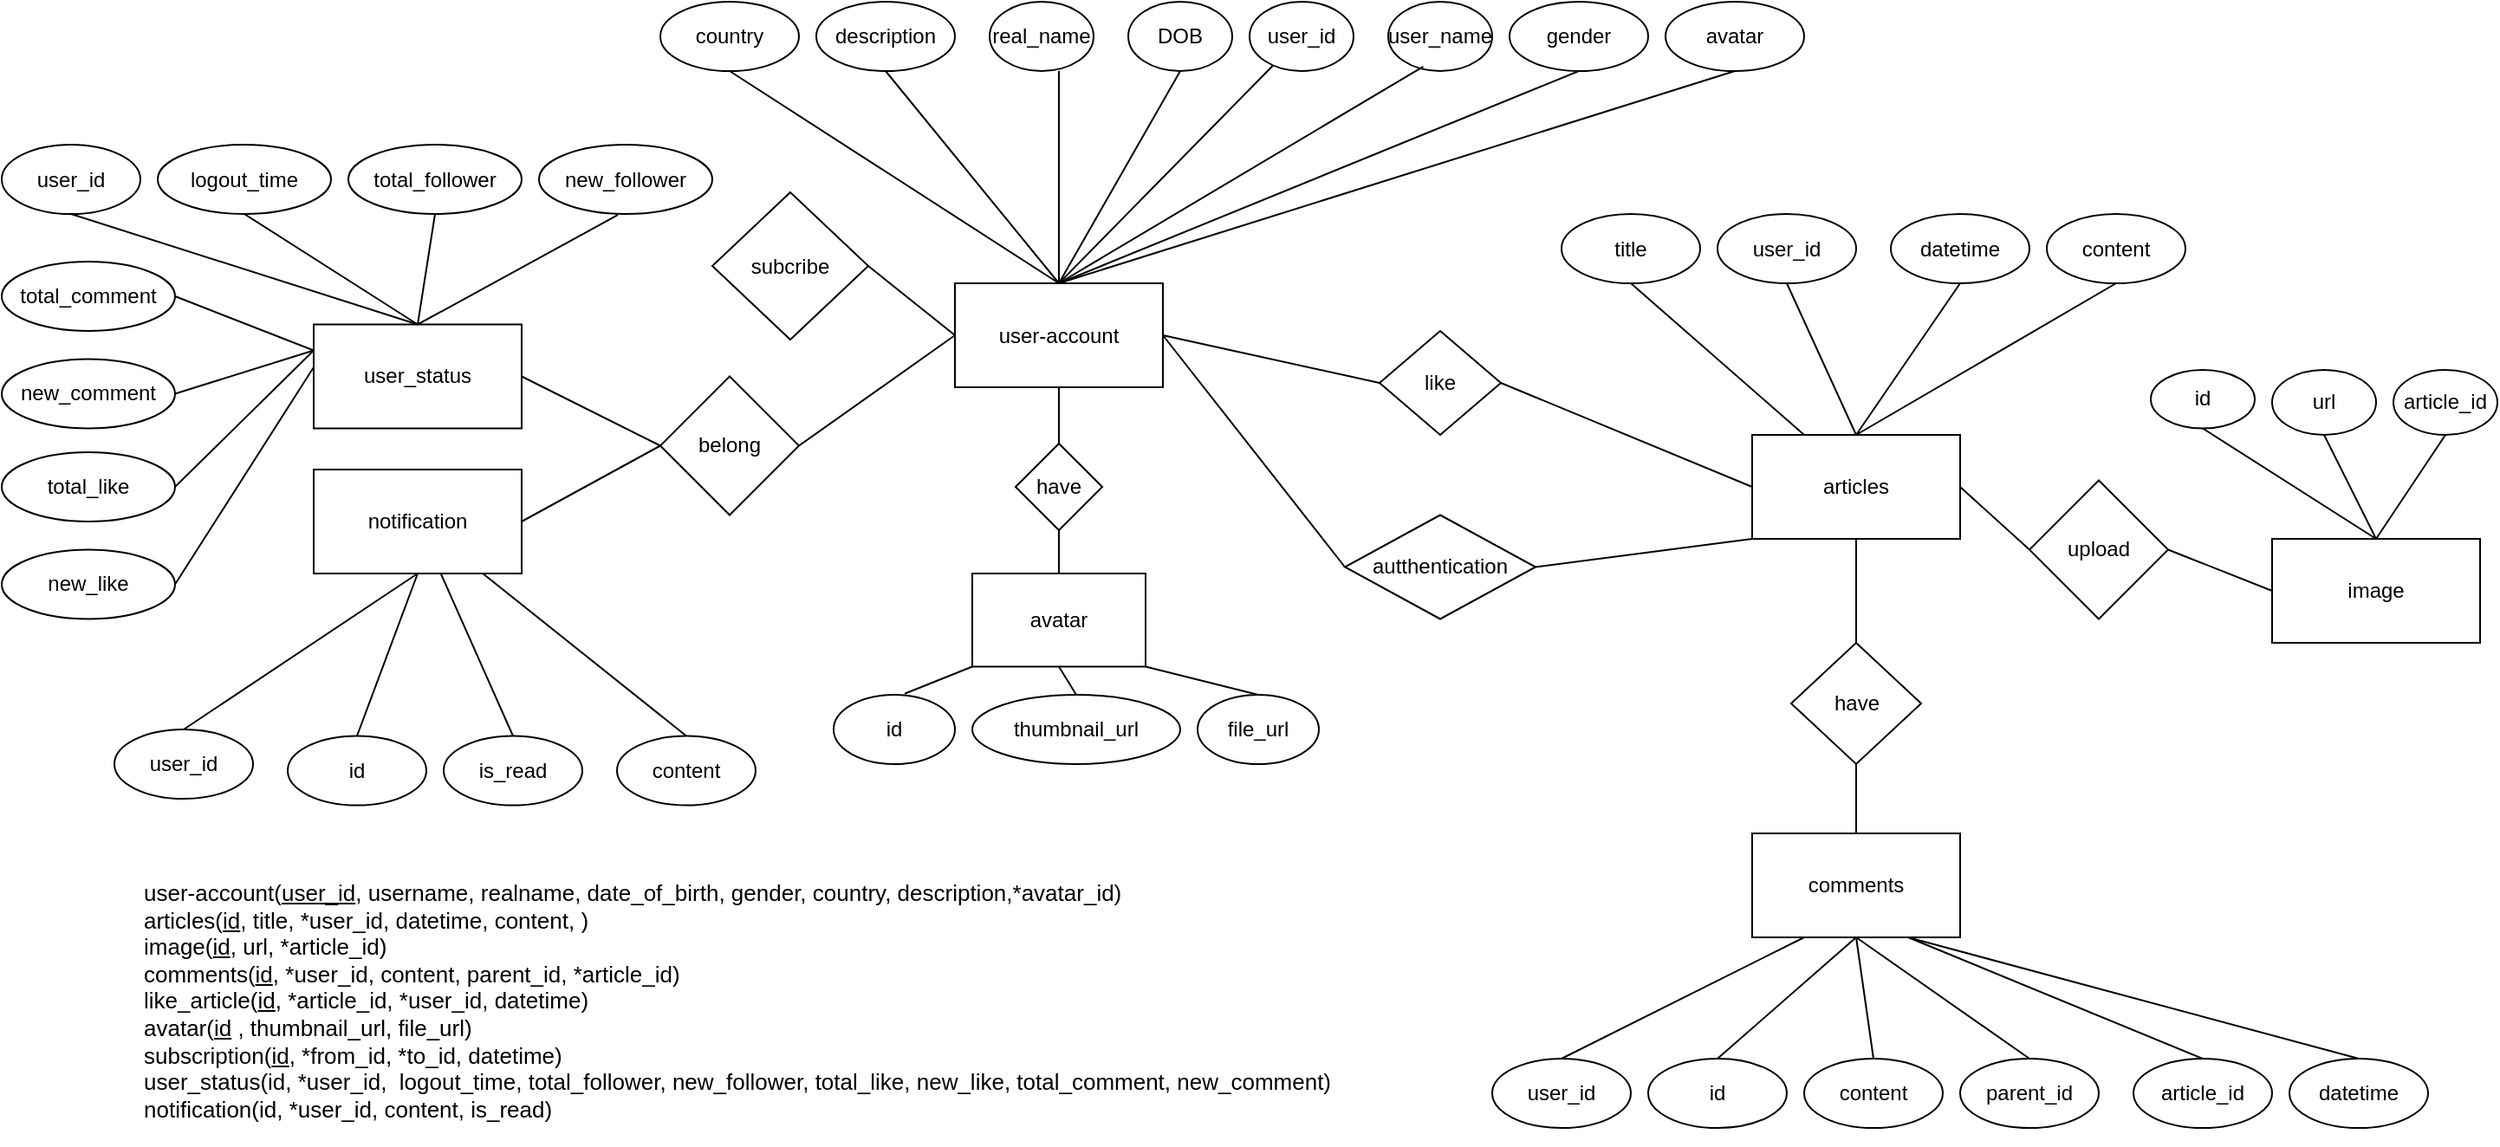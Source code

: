 <mxfile version="21.3.2" type="device">
  <diagram name="Page-1" id="0xKSVmT8kJ-WcCQ-UyZ9">
    <mxGraphModel dx="2726" dy="1851" grid="1" gridSize="10" guides="1" tooltips="1" connect="1" arrows="1" fold="1" page="1" pageScale="1" pageWidth="1654" pageHeight="1169" math="0" shadow="0">
      <root>
        <mxCell id="0" />
        <mxCell id="1" parent="0" />
        <mxCell id="TzrkCh8ZiiolHPbIftcg-1" value="user-account" style="rounded=0;whiteSpace=wrap;html=1;" parent="1" vertex="1">
          <mxGeometry x="657" y="412.5" width="120" height="60" as="geometry" />
        </mxCell>
        <mxCell id="TzrkCh8ZiiolHPbIftcg-2" value="" style="endArrow=none;html=1;rounded=0;exitX=0.5;exitY=0;exitDx=0;exitDy=0;" parent="1" source="TzrkCh8ZiiolHPbIftcg-1" target="TzrkCh8ZiiolHPbIftcg-3" edge="1">
          <mxGeometry width="50" height="50" relative="1" as="geometry">
            <mxPoint x="727" y="410" as="sourcePoint" />
            <mxPoint x="937" y="310" as="targetPoint" />
          </mxGeometry>
        </mxCell>
        <mxCell id="TzrkCh8ZiiolHPbIftcg-3" value="user_id" style="ellipse;whiteSpace=wrap;html=1;" parent="1" vertex="1">
          <mxGeometry x="827" y="250" width="60" height="40" as="geometry" />
        </mxCell>
        <mxCell id="TzrkCh8ZiiolHPbIftcg-4" value="user_name" style="ellipse;whiteSpace=wrap;html=1;" parent="1" vertex="1">
          <mxGeometry x="907" y="250" width="60" height="40" as="geometry" />
        </mxCell>
        <mxCell id="TzrkCh8ZiiolHPbIftcg-5" value="" style="endArrow=none;html=1;rounded=0;entryX=0.337;entryY=0.935;entryDx=0;entryDy=0;entryPerimeter=0;exitX=0.5;exitY=0;exitDx=0;exitDy=0;" parent="1" source="TzrkCh8ZiiolHPbIftcg-1" target="TzrkCh8ZiiolHPbIftcg-4" edge="1">
          <mxGeometry width="50" height="50" relative="1" as="geometry">
            <mxPoint x="887" y="360" as="sourcePoint" />
            <mxPoint x="897" y="450" as="targetPoint" />
            <Array as="points" />
          </mxGeometry>
        </mxCell>
        <mxCell id="TzrkCh8ZiiolHPbIftcg-7" value="articles" style="rounded=0;whiteSpace=wrap;html=1;" parent="1" vertex="1">
          <mxGeometry x="1117" y="500" width="120" height="60" as="geometry" />
        </mxCell>
        <mxCell id="TzrkCh8ZiiolHPbIftcg-8" value="comments" style="rounded=0;whiteSpace=wrap;html=1;" parent="1" vertex="1">
          <mxGeometry x="1117" y="730" width="120" height="60" as="geometry" />
        </mxCell>
        <mxCell id="TzrkCh8ZiiolHPbIftcg-12" value="like" style="rhombus;whiteSpace=wrap;html=1;" parent="1" vertex="1">
          <mxGeometry x="902" y="440" width="70" height="60" as="geometry" />
        </mxCell>
        <mxCell id="TzrkCh8ZiiolHPbIftcg-13" value="have" style="rhombus;whiteSpace=wrap;html=1;" parent="1" vertex="1">
          <mxGeometry x="1139.5" y="620" width="75" height="70" as="geometry" />
        </mxCell>
        <mxCell id="TzrkCh8ZiiolHPbIftcg-14" value="subcribe" style="rhombus;whiteSpace=wrap;html=1;" parent="1" vertex="1">
          <mxGeometry x="517" y="360" width="90" height="85" as="geometry" />
        </mxCell>
        <mxCell id="TzrkCh8ZiiolHPbIftcg-15" value="" style="endArrow=none;html=1;rounded=0;entryX=0;entryY=0.5;entryDx=0;entryDy=0;exitX=1;exitY=0.5;exitDx=0;exitDy=0;" parent="1" source="TzrkCh8ZiiolHPbIftcg-14" target="TzrkCh8ZiiolHPbIftcg-1" edge="1">
          <mxGeometry width="50" height="50" relative="1" as="geometry">
            <mxPoint x="847" y="500" as="sourcePoint" />
            <mxPoint x="897" y="450" as="targetPoint" />
          </mxGeometry>
        </mxCell>
        <mxCell id="TzrkCh8ZiiolHPbIftcg-16" value="" style="endArrow=none;html=1;rounded=0;entryX=1;entryY=0.5;entryDx=0;entryDy=0;exitX=0;exitY=0.5;exitDx=0;exitDy=0;" parent="1" source="TzrkCh8ZiiolHPbIftcg-12" target="TzrkCh8ZiiolHPbIftcg-1" edge="1">
          <mxGeometry width="50" height="50" relative="1" as="geometry">
            <mxPoint x="847" y="500" as="sourcePoint" />
            <mxPoint x="897" y="450" as="targetPoint" />
          </mxGeometry>
        </mxCell>
        <mxCell id="TzrkCh8ZiiolHPbIftcg-17" value="" style="endArrow=none;html=1;rounded=0;entryX=1;entryY=0.5;entryDx=0;entryDy=0;exitX=0;exitY=0.5;exitDx=0;exitDy=0;" parent="1" source="TzrkCh8ZiiolHPbIftcg-7" target="TzrkCh8ZiiolHPbIftcg-12" edge="1">
          <mxGeometry width="50" height="50" relative="1" as="geometry">
            <mxPoint x="847" y="500" as="sourcePoint" />
            <mxPoint x="897" y="450" as="targetPoint" />
          </mxGeometry>
        </mxCell>
        <mxCell id="TzrkCh8ZiiolHPbIftcg-18" value="" style="endArrow=none;html=1;rounded=0;entryX=0.5;entryY=0;entryDx=0;entryDy=0;exitX=0.5;exitY=1;exitDx=0;exitDy=0;" parent="1" source="TzrkCh8ZiiolHPbIftcg-7" target="TzrkCh8ZiiolHPbIftcg-13" edge="1">
          <mxGeometry width="50" height="50" relative="1" as="geometry">
            <mxPoint x="1187" y="440" as="sourcePoint" />
            <mxPoint x="1127" y="440" as="targetPoint" />
          </mxGeometry>
        </mxCell>
        <mxCell id="TzrkCh8ZiiolHPbIftcg-19" value="" style="endArrow=none;html=1;rounded=0;exitX=0.5;exitY=1;exitDx=0;exitDy=0;" parent="1" source="TzrkCh8ZiiolHPbIftcg-13" target="TzrkCh8ZiiolHPbIftcg-8" edge="1">
          <mxGeometry width="50" height="50" relative="1" as="geometry">
            <mxPoint x="1157" y="410" as="sourcePoint" />
            <mxPoint x="1097" y="410" as="targetPoint" />
          </mxGeometry>
        </mxCell>
        <mxCell id="TzrkCh8ZiiolHPbIftcg-20" value="autthentication" style="rhombus;whiteSpace=wrap;html=1;" parent="1" vertex="1">
          <mxGeometry x="882" y="546.25" width="110" height="60" as="geometry" />
        </mxCell>
        <mxCell id="TzrkCh8ZiiolHPbIftcg-21" value="" style="endArrow=none;html=1;rounded=0;entryX=1;entryY=0.5;entryDx=0;entryDy=0;exitX=0;exitY=0.5;exitDx=0;exitDy=0;" parent="1" source="TzrkCh8ZiiolHPbIftcg-20" target="TzrkCh8ZiiolHPbIftcg-1" edge="1">
          <mxGeometry width="50" height="50" relative="1" as="geometry">
            <mxPoint x="1007" y="480" as="sourcePoint" />
            <mxPoint x="947" y="420" as="targetPoint" />
          </mxGeometry>
        </mxCell>
        <mxCell id="TzrkCh8ZiiolHPbIftcg-22" value="" style="endArrow=none;html=1;rounded=0;entryX=1;entryY=0.5;entryDx=0;entryDy=0;exitX=0;exitY=1;exitDx=0;exitDy=0;" parent="1" source="TzrkCh8ZiiolHPbIftcg-7" target="TzrkCh8ZiiolHPbIftcg-20" edge="1">
          <mxGeometry width="50" height="50" relative="1" as="geometry">
            <mxPoint x="1137" y="410" as="sourcePoint" />
            <mxPoint x="1077" y="470" as="targetPoint" />
          </mxGeometry>
        </mxCell>
        <mxCell id="TzrkCh8ZiiolHPbIftcg-23" value="DOB" style="ellipse;whiteSpace=wrap;html=1;" parent="1" vertex="1">
          <mxGeometry x="757" y="250" width="60" height="40" as="geometry" />
        </mxCell>
        <mxCell id="TzrkCh8ZiiolHPbIftcg-24" value="" style="endArrow=none;html=1;rounded=0;entryX=0.5;entryY=1;entryDx=0;entryDy=0;exitX=0.5;exitY=0;exitDx=0;exitDy=0;" parent="1" source="TzrkCh8ZiiolHPbIftcg-1" target="TzrkCh8ZiiolHPbIftcg-23" edge="1">
          <mxGeometry width="50" height="50" relative="1" as="geometry">
            <mxPoint x="847" y="360" as="sourcePoint" />
            <mxPoint x="847" y="290" as="targetPoint" />
          </mxGeometry>
        </mxCell>
        <mxCell id="TzrkCh8ZiiolHPbIftcg-25" value="real_name" style="ellipse;whiteSpace=wrap;html=1;" parent="1" vertex="1">
          <mxGeometry x="677" y="250" width="60" height="40" as="geometry" />
        </mxCell>
        <mxCell id="TzrkCh8ZiiolHPbIftcg-26" value="description" style="ellipse;whiteSpace=wrap;html=1;" parent="1" vertex="1">
          <mxGeometry x="577" y="250" width="80" height="40" as="geometry" />
        </mxCell>
        <mxCell id="TzrkCh8ZiiolHPbIftcg-27" value="avatar" style="ellipse;whiteSpace=wrap;html=1;" parent="1" vertex="1">
          <mxGeometry x="1067" y="250" width="80" height="40" as="geometry" />
        </mxCell>
        <mxCell id="TzrkCh8ZiiolHPbIftcg-28" value="gender" style="ellipse;whiteSpace=wrap;html=1;" parent="1" vertex="1">
          <mxGeometry x="977" y="250" width="80" height="40" as="geometry" />
        </mxCell>
        <mxCell id="TzrkCh8ZiiolHPbIftcg-29" value="country" style="ellipse;whiteSpace=wrap;html=1;" parent="1" vertex="1">
          <mxGeometry x="487" y="250" width="80" height="40" as="geometry" />
        </mxCell>
        <mxCell id="TzrkCh8ZiiolHPbIftcg-30" value="" style="endArrow=none;html=1;rounded=0;entryX=0.337;entryY=0.935;entryDx=0;entryDy=0;entryPerimeter=0;exitX=0.5;exitY=0;exitDx=0;exitDy=0;" parent="1" source="TzrkCh8ZiiolHPbIftcg-1" edge="1">
          <mxGeometry width="50" height="50" relative="1" as="geometry">
            <mxPoint x="727" y="410" as="sourcePoint" />
            <mxPoint x="1017" y="290" as="targetPoint" />
            <Array as="points" />
          </mxGeometry>
        </mxCell>
        <mxCell id="TzrkCh8ZiiolHPbIftcg-31" value="" style="endArrow=none;html=1;rounded=0;entryX=0.5;entryY=1;entryDx=0;entryDy=0;exitX=0.5;exitY=0;exitDx=0;exitDy=0;" parent="1" source="TzrkCh8ZiiolHPbIftcg-1" target="TzrkCh8ZiiolHPbIftcg-27" edge="1">
          <mxGeometry width="50" height="50" relative="1" as="geometry">
            <mxPoint x="727" y="410" as="sourcePoint" />
            <mxPoint x="1077" y="278" as="targetPoint" />
            <Array as="points" />
          </mxGeometry>
        </mxCell>
        <mxCell id="TzrkCh8ZiiolHPbIftcg-32" value="" style="endArrow=none;html=1;rounded=0;entryX=0.5;entryY=1;entryDx=0;entryDy=0;exitX=0.5;exitY=0;exitDx=0;exitDy=0;" parent="1" source="TzrkCh8ZiiolHPbIftcg-1" edge="1">
          <mxGeometry width="50" height="50" relative="1" as="geometry">
            <mxPoint x="727" y="410" as="sourcePoint" />
            <mxPoint x="717" y="290" as="targetPoint" />
          </mxGeometry>
        </mxCell>
        <mxCell id="TzrkCh8ZiiolHPbIftcg-33" value="" style="endArrow=none;html=1;rounded=0;entryX=0.5;entryY=1;entryDx=0;entryDy=0;exitX=0.5;exitY=0;exitDx=0;exitDy=0;" parent="1" source="TzrkCh8ZiiolHPbIftcg-1" target="TzrkCh8ZiiolHPbIftcg-26" edge="1">
          <mxGeometry width="50" height="50" relative="1" as="geometry">
            <mxPoint x="687" y="390" as="sourcePoint" />
            <mxPoint x="647" y="280" as="targetPoint" />
          </mxGeometry>
        </mxCell>
        <mxCell id="TzrkCh8ZiiolHPbIftcg-34" value="" style="endArrow=none;html=1;rounded=0;entryX=0.5;entryY=1;entryDx=0;entryDy=0;exitX=0.5;exitY=0;exitDx=0;exitDy=0;" parent="1" source="TzrkCh8ZiiolHPbIftcg-1" target="TzrkCh8ZiiolHPbIftcg-29" edge="1">
          <mxGeometry width="50" height="50" relative="1" as="geometry">
            <mxPoint x="787" y="400" as="sourcePoint" />
            <mxPoint x="542" y="290" as="targetPoint" />
          </mxGeometry>
        </mxCell>
        <mxCell id="TzrkCh8ZiiolHPbIftcg-35" value="title" style="ellipse;whiteSpace=wrap;html=1;" parent="1" vertex="1">
          <mxGeometry x="1007" y="372.5" width="80" height="40" as="geometry" />
        </mxCell>
        <mxCell id="TzrkCh8ZiiolHPbIftcg-36" value="user_id" style="ellipse;whiteSpace=wrap;html=1;" parent="1" vertex="1">
          <mxGeometry x="1097" y="372.5" width="80" height="40" as="geometry" />
        </mxCell>
        <mxCell id="TzrkCh8ZiiolHPbIftcg-39" value="datetime" style="ellipse;whiteSpace=wrap;html=1;" parent="1" vertex="1">
          <mxGeometry x="1197" y="372.5" width="80" height="40" as="geometry" />
        </mxCell>
        <mxCell id="TzrkCh8ZiiolHPbIftcg-41" value="content" style="ellipse;whiteSpace=wrap;html=1;" parent="1" vertex="1">
          <mxGeometry x="1287" y="372.5" width="80" height="40" as="geometry" />
        </mxCell>
        <mxCell id="TzrkCh8ZiiolHPbIftcg-42" value="image" style="rounded=0;whiteSpace=wrap;html=1;" parent="1" vertex="1">
          <mxGeometry x="1417" y="560" width="120" height="60" as="geometry" />
        </mxCell>
        <mxCell id="TzrkCh8ZiiolHPbIftcg-43" value="id" style="ellipse;whiteSpace=wrap;html=1;" parent="1" vertex="1">
          <mxGeometry x="1347" y="462.5" width="60" height="33.75" as="geometry" />
        </mxCell>
        <mxCell id="TzrkCh8ZiiolHPbIftcg-44" value="url" style="ellipse;whiteSpace=wrap;html=1;" parent="1" vertex="1">
          <mxGeometry x="1417" y="462.5" width="60" height="37.5" as="geometry" />
        </mxCell>
        <mxCell id="TzrkCh8ZiiolHPbIftcg-47" value="" style="endArrow=none;html=1;rounded=0;entryX=0.5;entryY=0;entryDx=0;entryDy=0;exitX=0.5;exitY=1;exitDx=0;exitDy=0;" parent="1" source="TzrkCh8ZiiolHPbIftcg-41" target="TzrkCh8ZiiolHPbIftcg-7" edge="1">
          <mxGeometry width="50" height="50" relative="1" as="geometry">
            <mxPoint x="1366.2" y="395" as="sourcePoint" />
            <mxPoint x="1366.2" y="490" as="targetPoint" />
          </mxGeometry>
        </mxCell>
        <mxCell id="TzrkCh8ZiiolHPbIftcg-48" value="" style="endArrow=none;html=1;rounded=0;entryX=0.5;entryY=0;entryDx=0;entryDy=0;exitX=0.5;exitY=1;exitDx=0;exitDy=0;" parent="1" source="TzrkCh8ZiiolHPbIftcg-39" target="TzrkCh8ZiiolHPbIftcg-7" edge="1">
          <mxGeometry width="50" height="50" relative="1" as="geometry">
            <mxPoint x="1377" y="405" as="sourcePoint" />
            <mxPoint x="1317" y="475" as="targetPoint" />
          </mxGeometry>
        </mxCell>
        <mxCell id="TzrkCh8ZiiolHPbIftcg-49" value="" style="endArrow=none;html=1;rounded=0;entryX=0.5;entryY=0;entryDx=0;entryDy=0;exitX=0.5;exitY=1;exitDx=0;exitDy=0;" parent="1" source="TzrkCh8ZiiolHPbIftcg-36" target="TzrkCh8ZiiolHPbIftcg-7" edge="1">
          <mxGeometry width="50" height="50" relative="1" as="geometry">
            <mxPoint x="1187" y="406.25" as="sourcePoint" />
            <mxPoint x="1217" y="476.25" as="targetPoint" />
          </mxGeometry>
        </mxCell>
        <mxCell id="TzrkCh8ZiiolHPbIftcg-50" value="" style="endArrow=none;html=1;rounded=0;entryX=0.25;entryY=0;entryDx=0;entryDy=0;exitX=0.5;exitY=1;exitDx=0;exitDy=0;" parent="1" source="TzrkCh8ZiiolHPbIftcg-35" target="TzrkCh8ZiiolHPbIftcg-7" edge="1">
          <mxGeometry width="50" height="50" relative="1" as="geometry">
            <mxPoint x="1087" y="406.25" as="sourcePoint" />
            <mxPoint x="1217" y="476.25" as="targetPoint" />
          </mxGeometry>
        </mxCell>
        <mxCell id="TzrkCh8ZiiolHPbIftcg-51" value="" style="endArrow=none;html=1;rounded=0;entryX=0.5;entryY=0;entryDx=0;entryDy=0;exitX=0.5;exitY=1;exitDx=0;exitDy=0;" parent="1" source="TzrkCh8ZiiolHPbIftcg-43" target="TzrkCh8ZiiolHPbIftcg-42" edge="1">
          <mxGeometry width="50" height="50" relative="1" as="geometry">
            <mxPoint x="1207" y="500.63" as="sourcePoint" />
            <mxPoint x="1397" y="570.63" as="targetPoint" />
          </mxGeometry>
        </mxCell>
        <mxCell id="TzrkCh8ZiiolHPbIftcg-52" value="" style="endArrow=none;html=1;rounded=0;entryX=0.5;entryY=0;entryDx=0;entryDy=0;exitX=0.5;exitY=1;exitDx=0;exitDy=0;" parent="1" source="TzrkCh8ZiiolHPbIftcg-44" target="TzrkCh8ZiiolHPbIftcg-42" edge="1">
          <mxGeometry width="50" height="50" relative="1" as="geometry">
            <mxPoint x="1377" y="506.88" as="sourcePoint" />
            <mxPoint x="1407" y="546.88" as="targetPoint" />
          </mxGeometry>
        </mxCell>
        <mxCell id="TzrkCh8ZiiolHPbIftcg-53" value="article_id" style="ellipse;whiteSpace=wrap;html=1;" parent="1" vertex="1">
          <mxGeometry x="1487" y="462.5" width="60" height="37.5" as="geometry" />
        </mxCell>
        <mxCell id="TzrkCh8ZiiolHPbIftcg-54" value="" style="endArrow=none;html=1;rounded=0;entryX=0.5;entryY=0;entryDx=0;entryDy=0;exitX=0.5;exitY=1;exitDx=0;exitDy=0;" parent="1" source="TzrkCh8ZiiolHPbIftcg-53" target="TzrkCh8ZiiolHPbIftcg-42" edge="1">
          <mxGeometry width="50" height="50" relative="1" as="geometry">
            <mxPoint x="1507" y="510.63" as="sourcePoint" />
            <mxPoint x="1467" y="546.63" as="targetPoint" />
          </mxGeometry>
        </mxCell>
        <mxCell id="TzrkCh8ZiiolHPbIftcg-55" value="id" style="ellipse;whiteSpace=wrap;html=1;" parent="1" vertex="1">
          <mxGeometry x="1057" y="860" width="80" height="40" as="geometry" />
        </mxCell>
        <mxCell id="TzrkCh8ZiiolHPbIftcg-56" value="content" style="ellipse;whiteSpace=wrap;html=1;" parent="1" vertex="1">
          <mxGeometry x="1147" y="860" width="80" height="40" as="geometry" />
        </mxCell>
        <mxCell id="TzrkCh8ZiiolHPbIftcg-57" value="parent_id" style="ellipse;whiteSpace=wrap;html=1;" parent="1" vertex="1">
          <mxGeometry x="1237" y="860" width="80" height="40" as="geometry" />
        </mxCell>
        <mxCell id="TzrkCh8ZiiolHPbIftcg-60" value="user_id" style="ellipse;whiteSpace=wrap;html=1;" parent="1" vertex="1">
          <mxGeometry x="967" y="860" width="80" height="40" as="geometry" />
        </mxCell>
        <mxCell id="TzrkCh8ZiiolHPbIftcg-61" value="" style="endArrow=none;html=1;rounded=0;exitX=0.25;exitY=1;exitDx=0;exitDy=0;entryX=0.5;entryY=0;entryDx=0;entryDy=0;" parent="1" source="TzrkCh8ZiiolHPbIftcg-8" target="TzrkCh8ZiiolHPbIftcg-60" edge="1">
          <mxGeometry width="50" height="50" relative="1" as="geometry">
            <mxPoint x="1157" y="750" as="sourcePoint" />
            <mxPoint x="1157" y="810" as="targetPoint" />
          </mxGeometry>
        </mxCell>
        <mxCell id="TzrkCh8ZiiolHPbIftcg-62" value="" style="endArrow=none;html=1;rounded=0;exitX=0.5;exitY=1;exitDx=0;exitDy=0;entryX=0.5;entryY=0;entryDx=0;entryDy=0;" parent="1" source="TzrkCh8ZiiolHPbIftcg-8" target="TzrkCh8ZiiolHPbIftcg-55" edge="1">
          <mxGeometry width="50" height="50" relative="1" as="geometry">
            <mxPoint x="1287" y="790" as="sourcePoint" />
            <mxPoint x="1187" y="830" as="targetPoint" />
          </mxGeometry>
        </mxCell>
        <mxCell id="TzrkCh8ZiiolHPbIftcg-63" value="" style="endArrow=none;html=1;rounded=0;exitX=0.5;exitY=1;exitDx=0;exitDy=0;entryX=0.5;entryY=0;entryDx=0;entryDy=0;" parent="1" source="TzrkCh8ZiiolHPbIftcg-8" target="TzrkCh8ZiiolHPbIftcg-56" edge="1">
          <mxGeometry width="50" height="50" relative="1" as="geometry">
            <mxPoint x="1327" y="790" as="sourcePoint" />
            <mxPoint x="1287" y="830" as="targetPoint" />
          </mxGeometry>
        </mxCell>
        <mxCell id="TzrkCh8ZiiolHPbIftcg-64" value="" style="endArrow=none;html=1;rounded=0;entryX=0.5;entryY=0;entryDx=0;entryDy=0;exitX=0.5;exitY=1;exitDx=0;exitDy=0;" parent="1" source="TzrkCh8ZiiolHPbIftcg-8" target="TzrkCh8ZiiolHPbIftcg-57" edge="1">
          <mxGeometry width="50" height="50" relative="1" as="geometry">
            <mxPoint x="1307" y="780" as="sourcePoint" />
            <mxPoint x="1437" y="820" as="targetPoint" />
          </mxGeometry>
        </mxCell>
        <mxCell id="TzrkCh8ZiiolHPbIftcg-67" value="user-account(&lt;u&gt;user_id&lt;/u&gt;, username, realname, date_of_birth, gender, country, description,*avatar_id)&lt;br&gt;articles(&lt;u&gt;id&lt;/u&gt;, title, *user_id, datetime, content, )&lt;br&gt;image(&lt;u&gt;id&lt;/u&gt;, url, *article_id)&lt;br&gt;comments(&lt;u&gt;id&lt;/u&gt;, *user_id, content, parent_id, *article_id)&lt;br&gt;like_article(&lt;u&gt;id&lt;/u&gt;, *article_id, *user_id, datetime)&lt;br&gt;avatar(&lt;u&gt;id&lt;/u&gt; , thumbnail_url, file_url)&lt;br&gt;subscription(&lt;u&gt;id&lt;/u&gt;, *from_id, *to_id, datetime)&lt;br&gt;user_status(id, *user_id,&amp;nbsp; logout_time, total_follower, new_follower, total_like, new_like, total_comment, new_comment)&lt;br&gt;notification(id, *user_id, content, is_read)" style="text;html=1;strokeColor=none;fillColor=none;align=left;verticalAlign=top;whiteSpace=wrap;rounded=0;fontSize=13;horizontal=1;" parent="1" vertex="1">
          <mxGeometry x="187" y="750" width="730" height="160" as="geometry" />
        </mxCell>
        <mxCell id="TzrkCh8ZiiolHPbIftcg-68" value="upload" style="rhombus;whiteSpace=wrap;html=1;" parent="1" vertex="1">
          <mxGeometry x="1277" y="526.25" width="80" height="80" as="geometry" />
        </mxCell>
        <mxCell id="TzrkCh8ZiiolHPbIftcg-69" value="" style="endArrow=none;html=1;rounded=0;entryX=1;entryY=0.5;entryDx=0;entryDy=0;exitX=0;exitY=0.5;exitDx=0;exitDy=0;" parent="1" source="TzrkCh8ZiiolHPbIftcg-42" target="TzrkCh8ZiiolHPbIftcg-68" edge="1">
          <mxGeometry width="50" height="50" relative="1" as="geometry">
            <mxPoint x="1487" y="700" as="sourcePoint" />
            <mxPoint x="1327" y="716" as="targetPoint" />
          </mxGeometry>
        </mxCell>
        <mxCell id="TzrkCh8ZiiolHPbIftcg-70" value="" style="endArrow=none;html=1;rounded=0;entryX=1;entryY=0.5;entryDx=0;entryDy=0;exitX=0;exitY=0.5;exitDx=0;exitDy=0;" parent="1" source="TzrkCh8ZiiolHPbIftcg-68" target="TzrkCh8ZiiolHPbIftcg-7" edge="1">
          <mxGeometry width="50" height="50" relative="1" as="geometry">
            <mxPoint x="1307" y="537" as="sourcePoint" />
            <mxPoint x="1247" y="523" as="targetPoint" />
          </mxGeometry>
        </mxCell>
        <mxCell id="TzrkCh8ZiiolHPbIftcg-71" value="avatar" style="rounded=0;whiteSpace=wrap;html=1;" parent="1" vertex="1">
          <mxGeometry x="667" y="580" width="100" height="53.75" as="geometry" />
        </mxCell>
        <mxCell id="TzrkCh8ZiiolHPbIftcg-73" style="edgeStyle=orthogonalEdgeStyle;rounded=0;orthogonalLoop=1;jettySize=auto;html=1;entryX=0.5;entryY=1;entryDx=0;entryDy=0;endArrow=none;endFill=0;" parent="1" source="TzrkCh8ZiiolHPbIftcg-72" target="TzrkCh8ZiiolHPbIftcg-1" edge="1">
          <mxGeometry relative="1" as="geometry" />
        </mxCell>
        <mxCell id="TzrkCh8ZiiolHPbIftcg-72" value="have" style="rhombus;whiteSpace=wrap;html=1;" parent="1" vertex="1">
          <mxGeometry x="692" y="505" width="50" height="50" as="geometry" />
        </mxCell>
        <mxCell id="TzrkCh8ZiiolHPbIftcg-75" value="id" style="ellipse;whiteSpace=wrap;html=1;" parent="1" vertex="1">
          <mxGeometry x="587" y="650" width="70" height="40" as="geometry" />
        </mxCell>
        <mxCell id="TzrkCh8ZiiolHPbIftcg-76" value="thumbnail_url" style="ellipse;whiteSpace=wrap;html=1;" parent="1" vertex="1">
          <mxGeometry x="667" y="650" width="120" height="40" as="geometry" />
        </mxCell>
        <mxCell id="TzrkCh8ZiiolHPbIftcg-77" value="file_url" style="ellipse;whiteSpace=wrap;html=1;" parent="1" vertex="1">
          <mxGeometry x="797" y="650" width="70" height="40" as="geometry" />
        </mxCell>
        <mxCell id="TzrkCh8ZiiolHPbIftcg-79" value="" style="endArrow=none;html=1;rounded=0;entryX=0.5;entryY=1;entryDx=0;entryDy=0;exitX=0.5;exitY=0;exitDx=0;exitDy=0;" parent="1" source="TzrkCh8ZiiolHPbIftcg-71" target="TzrkCh8ZiiolHPbIftcg-72" edge="1">
          <mxGeometry width="50" height="50" relative="1" as="geometry">
            <mxPoint x="977" y="590" as="sourcePoint" />
            <mxPoint x="1027" y="540" as="targetPoint" />
          </mxGeometry>
        </mxCell>
        <mxCell id="TzrkCh8ZiiolHPbIftcg-80" value="" style="endArrow=none;html=1;rounded=0;entryX=0.586;entryY=-0.015;entryDx=0;entryDy=0;exitX=0;exitY=1;exitDx=0;exitDy=0;entryPerimeter=0;" parent="1" source="TzrkCh8ZiiolHPbIftcg-71" target="TzrkCh8ZiiolHPbIftcg-75" edge="1">
          <mxGeometry width="50" height="50" relative="1" as="geometry">
            <mxPoint x="727" y="590" as="sourcePoint" />
            <mxPoint x="727" y="565" as="targetPoint" />
          </mxGeometry>
        </mxCell>
        <mxCell id="TzrkCh8ZiiolHPbIftcg-81" value="" style="endArrow=none;html=1;rounded=0;entryX=0.5;entryY=0;entryDx=0;entryDy=0;exitX=0.5;exitY=1;exitDx=0;exitDy=0;" parent="1" source="TzrkCh8ZiiolHPbIftcg-71" target="TzrkCh8ZiiolHPbIftcg-76" edge="1">
          <mxGeometry width="50" height="50" relative="1" as="geometry">
            <mxPoint x="737" y="600" as="sourcePoint" />
            <mxPoint x="737" y="575" as="targetPoint" />
          </mxGeometry>
        </mxCell>
        <mxCell id="TzrkCh8ZiiolHPbIftcg-82" value="" style="endArrow=none;html=1;rounded=0;entryX=1;entryY=1;entryDx=0;entryDy=0;exitX=0.5;exitY=0;exitDx=0;exitDy=0;" parent="1" source="TzrkCh8ZiiolHPbIftcg-77" target="TzrkCh8ZiiolHPbIftcg-71" edge="1">
          <mxGeometry width="50" height="50" relative="1" as="geometry">
            <mxPoint x="747" y="610" as="sourcePoint" />
            <mxPoint x="747" y="585" as="targetPoint" />
          </mxGeometry>
        </mxCell>
        <mxCell id="TzrkCh8ZiiolHPbIftcg-84" value="user_status" style="rounded=0;whiteSpace=wrap;html=1;" parent="1" vertex="1">
          <mxGeometry x="287" y="436.25" width="120" height="60" as="geometry" />
        </mxCell>
        <mxCell id="TzrkCh8ZiiolHPbIftcg-85" value="user_id" style="ellipse;whiteSpace=wrap;html=1;" parent="1" vertex="1">
          <mxGeometry x="107" y="332.5" width="80" height="40" as="geometry" />
        </mxCell>
        <mxCell id="TzrkCh8ZiiolHPbIftcg-86" value="logout_time" style="ellipse;whiteSpace=wrap;html=1;" parent="1" vertex="1">
          <mxGeometry x="197" y="332.5" width="100" height="40" as="geometry" />
        </mxCell>
        <mxCell id="TzrkCh8ZiiolHPbIftcg-87" value="total_follower" style="ellipse;whiteSpace=wrap;html=1;" parent="1" vertex="1">
          <mxGeometry x="307" y="332.5" width="100" height="40" as="geometry" />
        </mxCell>
        <mxCell id="TzrkCh8ZiiolHPbIftcg-88" value="new_follower" style="ellipse;whiteSpace=wrap;html=1;" parent="1" vertex="1">
          <mxGeometry x="417" y="332.5" width="100" height="40" as="geometry" />
        </mxCell>
        <mxCell id="TzrkCh8ZiiolHPbIftcg-89" value="" style="endArrow=none;html=1;rounded=0;entryX=0.5;entryY=1;entryDx=0;entryDy=0;exitX=0.5;exitY=0;exitDx=0;exitDy=0;" parent="1" source="TzrkCh8ZiiolHPbIftcg-84" target="TzrkCh8ZiiolHPbIftcg-85" edge="1">
          <mxGeometry width="50" height="50" relative="1" as="geometry">
            <mxPoint x="367" y="513" as="sourcePoint" />
            <mxPoint x="177" y="390" as="targetPoint" />
          </mxGeometry>
        </mxCell>
        <mxCell id="TzrkCh8ZiiolHPbIftcg-90" value="" style="endArrow=none;html=1;rounded=0;entryX=0.5;entryY=1;entryDx=0;entryDy=0;exitX=0.5;exitY=0;exitDx=0;exitDy=0;" parent="1" source="TzrkCh8ZiiolHPbIftcg-84" target="TzrkCh8ZiiolHPbIftcg-86" edge="1">
          <mxGeometry width="50" height="50" relative="1" as="geometry">
            <mxPoint x="357" y="430" as="sourcePoint" />
            <mxPoint x="197" y="370" as="targetPoint" />
          </mxGeometry>
        </mxCell>
        <mxCell id="TzrkCh8ZiiolHPbIftcg-91" value="" style="endArrow=none;html=1;rounded=0;entryX=0.5;entryY=1;entryDx=0;entryDy=0;exitX=0.5;exitY=0;exitDx=0;exitDy=0;" parent="1" source="TzrkCh8ZiiolHPbIftcg-84" target="TzrkCh8ZiiolHPbIftcg-87" edge="1">
          <mxGeometry width="50" height="50" relative="1" as="geometry">
            <mxPoint x="357" y="430" as="sourcePoint" />
            <mxPoint x="307" y="370" as="targetPoint" />
          </mxGeometry>
        </mxCell>
        <mxCell id="TzrkCh8ZiiolHPbIftcg-92" value="" style="endArrow=none;html=1;rounded=0;entryX=0.454;entryY=1.015;entryDx=0;entryDy=0;exitX=0.5;exitY=0;exitDx=0;exitDy=0;entryPerimeter=0;" parent="1" source="TzrkCh8ZiiolHPbIftcg-84" target="TzrkCh8ZiiolHPbIftcg-88" edge="1">
          <mxGeometry width="50" height="50" relative="1" as="geometry">
            <mxPoint x="357" y="430" as="sourcePoint" />
            <mxPoint x="417" y="370" as="targetPoint" />
          </mxGeometry>
        </mxCell>
        <mxCell id="TzrkCh8ZiiolHPbIftcg-94" value="article_id" style="ellipse;whiteSpace=wrap;html=1;" parent="1" vertex="1">
          <mxGeometry x="1337" y="860" width="80" height="40" as="geometry" />
        </mxCell>
        <mxCell id="TzrkCh8ZiiolHPbIftcg-95" value="notification" style="rounded=0;whiteSpace=wrap;html=1;" parent="1" vertex="1">
          <mxGeometry x="287" y="520" width="120" height="60" as="geometry" />
        </mxCell>
        <mxCell id="TzrkCh8ZiiolHPbIftcg-96" value="user_id" style="ellipse;whiteSpace=wrap;html=1;" parent="1" vertex="1">
          <mxGeometry x="172" y="670" width="80" height="40" as="geometry" />
        </mxCell>
        <mxCell id="TzrkCh8ZiiolHPbIftcg-97" value="id" style="ellipse;whiteSpace=wrap;html=1;" parent="1" vertex="1">
          <mxGeometry x="272" y="673.75" width="80" height="40" as="geometry" />
        </mxCell>
        <mxCell id="TzrkCh8ZiiolHPbIftcg-98" value="is_read" style="ellipse;whiteSpace=wrap;html=1;" parent="1" vertex="1">
          <mxGeometry x="362" y="673.75" width="80" height="40" as="geometry" />
        </mxCell>
        <mxCell id="TzrkCh8ZiiolHPbIftcg-99" value="content" style="ellipse;whiteSpace=wrap;html=1;" parent="1" vertex="1">
          <mxGeometry x="462" y="673.75" width="80" height="40" as="geometry" />
        </mxCell>
        <mxCell id="TzrkCh8ZiiolHPbIftcg-100" value="datetime" style="ellipse;whiteSpace=wrap;html=1;" parent="1" vertex="1">
          <mxGeometry x="1427" y="860" width="80" height="40" as="geometry" />
        </mxCell>
        <mxCell id="TzrkCh8ZiiolHPbIftcg-101" value="" style="endArrow=none;html=1;rounded=0;entryX=0.5;entryY=0;entryDx=0;entryDy=0;exitX=0.75;exitY=1;exitDx=0;exitDy=0;" parent="1" source="TzrkCh8ZiiolHPbIftcg-8" target="TzrkCh8ZiiolHPbIftcg-94" edge="1">
          <mxGeometry width="50" height="50" relative="1" as="geometry">
            <mxPoint x="1237" y="790" as="sourcePoint" />
            <mxPoint x="1337" y="860" as="targetPoint" />
          </mxGeometry>
        </mxCell>
        <mxCell id="TzrkCh8ZiiolHPbIftcg-102" value="" style="endArrow=none;html=1;rounded=0;entryX=0.5;entryY=0;entryDx=0;entryDy=0;exitX=0.75;exitY=1;exitDx=0;exitDy=0;" parent="1" source="TzrkCh8ZiiolHPbIftcg-8" target="TzrkCh8ZiiolHPbIftcg-100" edge="1">
          <mxGeometry width="50" height="50" relative="1" as="geometry">
            <mxPoint x="1317" y="780" as="sourcePoint" />
            <mxPoint x="1487" y="850" as="targetPoint" />
          </mxGeometry>
        </mxCell>
        <mxCell id="JW6QZKoPuFiAx4JQWb3Z-2" value="" style="endArrow=none;html=1;rounded=0;exitX=0.5;exitY=1;exitDx=0;exitDy=0;entryX=0.5;entryY=0;entryDx=0;entryDy=0;" parent="1" source="TzrkCh8ZiiolHPbIftcg-95" target="TzrkCh8ZiiolHPbIftcg-96" edge="1">
          <mxGeometry width="50" height="50" relative="1" as="geometry">
            <mxPoint x="347" y="627" as="sourcePoint" />
            <mxPoint x="387" y="600" as="targetPoint" />
          </mxGeometry>
        </mxCell>
        <mxCell id="JW6QZKoPuFiAx4JQWb3Z-3" value="" style="endArrow=none;html=1;rounded=0;entryX=0.5;entryY=0;entryDx=0;entryDy=0;exitX=0.5;exitY=1;exitDx=0;exitDy=0;" parent="1" source="TzrkCh8ZiiolHPbIftcg-95" target="TzrkCh8ZiiolHPbIftcg-97" edge="1">
          <mxGeometry width="50" height="50" relative="1" as="geometry">
            <mxPoint x="367" y="440" as="sourcePoint" />
            <mxPoint x="167" y="393" as="targetPoint" />
          </mxGeometry>
        </mxCell>
        <mxCell id="JW6QZKoPuFiAx4JQWb3Z-4" value="" style="endArrow=none;html=1;rounded=0;entryX=0.5;entryY=0;entryDx=0;entryDy=0;" parent="1" source="TzrkCh8ZiiolHPbIftcg-95" target="TzrkCh8ZiiolHPbIftcg-98" edge="1">
          <mxGeometry width="50" height="50" relative="1" as="geometry">
            <mxPoint x="347" y="590" as="sourcePoint" />
            <mxPoint x="307" y="647" as="targetPoint" />
          </mxGeometry>
        </mxCell>
        <mxCell id="JW6QZKoPuFiAx4JQWb3Z-5" value="" style="endArrow=none;html=1;rounded=0;entryX=0.5;entryY=0;entryDx=0;entryDy=0;" parent="1" source="TzrkCh8ZiiolHPbIftcg-95" target="TzrkCh8ZiiolHPbIftcg-99" edge="1">
          <mxGeometry width="50" height="50" relative="1" as="geometry">
            <mxPoint x="357" y="600" as="sourcePoint" />
            <mxPoint x="397" y="647" as="targetPoint" />
          </mxGeometry>
        </mxCell>
        <mxCell id="JW6QZKoPuFiAx4JQWb3Z-6" value="belong" style="rhombus;whiteSpace=wrap;html=1;" parent="1" vertex="1">
          <mxGeometry x="487" y="466.25" width="80" height="80" as="geometry" />
        </mxCell>
        <mxCell id="JW6QZKoPuFiAx4JQWb3Z-8" value="" style="endArrow=none;html=1;rounded=0;entryX=0;entryY=0.5;entryDx=0;entryDy=0;exitX=1;exitY=0.5;exitDx=0;exitDy=0;" parent="1" source="TzrkCh8ZiiolHPbIftcg-95" target="JW6QZKoPuFiAx4JQWb3Z-6" edge="1">
          <mxGeometry width="50" height="50" relative="1" as="geometry">
            <mxPoint x="427" y="570" as="sourcePoint" />
            <mxPoint x="477" y="520" as="targetPoint" />
          </mxGeometry>
        </mxCell>
        <mxCell id="JW6QZKoPuFiAx4JQWb3Z-9" value="" style="endArrow=none;html=1;rounded=0;entryX=0;entryY=0.5;entryDx=0;entryDy=0;exitX=1;exitY=0.5;exitDx=0;exitDy=0;" parent="1" source="TzrkCh8ZiiolHPbIftcg-84" target="JW6QZKoPuFiAx4JQWb3Z-6" edge="1">
          <mxGeometry width="50" height="50" relative="1" as="geometry">
            <mxPoint x="417" y="560" as="sourcePoint" />
            <mxPoint x="497" y="516" as="targetPoint" />
            <Array as="points" />
          </mxGeometry>
        </mxCell>
        <mxCell id="JW6QZKoPuFiAx4JQWb3Z-10" value="" style="endArrow=none;html=1;rounded=0;entryX=0;entryY=0.5;entryDx=0;entryDy=0;exitX=1;exitY=0.5;exitDx=0;exitDy=0;" parent="1" source="JW6QZKoPuFiAx4JQWb3Z-6" target="TzrkCh8ZiiolHPbIftcg-1" edge="1">
          <mxGeometry width="50" height="50" relative="1" as="geometry">
            <mxPoint x="427" y="570" as="sourcePoint" />
            <mxPoint x="507" y="526" as="targetPoint" />
          </mxGeometry>
        </mxCell>
        <mxCell id="JW6QZKoPuFiAx4JQWb3Z-11" value="total_like" style="ellipse;whiteSpace=wrap;html=1;" parent="1" vertex="1">
          <mxGeometry x="107" y="510" width="100" height="40" as="geometry" />
        </mxCell>
        <mxCell id="JW6QZKoPuFiAx4JQWb3Z-12" value="new_like" style="ellipse;whiteSpace=wrap;html=1;" parent="1" vertex="1">
          <mxGeometry x="107" y="566.25" width="100" height="40" as="geometry" />
        </mxCell>
        <mxCell id="JW6QZKoPuFiAx4JQWb3Z-13" value="total_comment" style="ellipse;whiteSpace=wrap;html=1;" parent="1" vertex="1">
          <mxGeometry x="107" y="400" width="100" height="40" as="geometry" />
        </mxCell>
        <mxCell id="JW6QZKoPuFiAx4JQWb3Z-14" value="new_comment" style="ellipse;whiteSpace=wrap;html=1;" parent="1" vertex="1">
          <mxGeometry x="107" y="456.25" width="100" height="40" as="geometry" />
        </mxCell>
        <mxCell id="JW6QZKoPuFiAx4JQWb3Z-15" value="" style="endArrow=none;html=1;rounded=0;exitX=0.001;exitY=0.408;exitDx=0;exitDy=0;entryX=1;entryY=0.5;entryDx=0;entryDy=0;exitPerimeter=0;" parent="1" source="TzrkCh8ZiiolHPbIftcg-84" target="JW6QZKoPuFiAx4JQWb3Z-12" edge="1">
          <mxGeometry width="50" height="50" relative="1" as="geometry">
            <mxPoint x="272" y="583.75" as="sourcePoint" />
            <mxPoint x="137" y="673.75" as="targetPoint" />
          </mxGeometry>
        </mxCell>
        <mxCell id="JW6QZKoPuFiAx4JQWb3Z-16" value="" style="endArrow=none;html=1;rounded=0;exitX=0;exitY=0.25;exitDx=0;exitDy=0;entryX=1;entryY=0.5;entryDx=0;entryDy=0;" parent="1" source="TzrkCh8ZiiolHPbIftcg-84" target="JW6QZKoPuFiAx4JQWb3Z-11" edge="1">
          <mxGeometry width="50" height="50" relative="1" as="geometry">
            <mxPoint x="297" y="459" as="sourcePoint" />
            <mxPoint x="217" y="596" as="targetPoint" />
          </mxGeometry>
        </mxCell>
        <mxCell id="JW6QZKoPuFiAx4JQWb3Z-17" value="" style="endArrow=none;html=1;rounded=0;exitX=0;exitY=0.25;exitDx=0;exitDy=0;entryX=1;entryY=0.5;entryDx=0;entryDy=0;" parent="1" source="TzrkCh8ZiiolHPbIftcg-84" target="JW6QZKoPuFiAx4JQWb3Z-14" edge="1">
          <mxGeometry width="50" height="50" relative="1" as="geometry">
            <mxPoint x="297" y="465" as="sourcePoint" />
            <mxPoint x="217" y="540" as="targetPoint" />
          </mxGeometry>
        </mxCell>
        <mxCell id="JW6QZKoPuFiAx4JQWb3Z-18" value="" style="endArrow=none;html=1;rounded=0;exitX=0;exitY=0.25;exitDx=0;exitDy=0;entryX=1;entryY=0.5;entryDx=0;entryDy=0;" parent="1" source="TzrkCh8ZiiolHPbIftcg-84" target="JW6QZKoPuFiAx4JQWb3Z-13" edge="1">
          <mxGeometry width="50" height="50" relative="1" as="geometry">
            <mxPoint x="298" y="483" as="sourcePoint" />
            <mxPoint x="217" y="486" as="targetPoint" />
          </mxGeometry>
        </mxCell>
      </root>
    </mxGraphModel>
  </diagram>
</mxfile>
